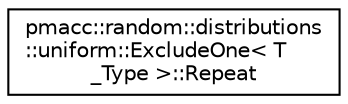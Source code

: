 digraph "Graphical Class Hierarchy"
{
 // LATEX_PDF_SIZE
  edge [fontname="Helvetica",fontsize="10",labelfontname="Helvetica",labelfontsize="10"];
  node [fontname="Helvetica",fontsize="10",shape=record];
  rankdir="LR";
  Node0 [label="pmacc::random::distributions\l::uniform::ExcludeOne\< T\l_Type \>::Repeat",height=0.2,width=0.4,color="black", fillcolor="white", style="filled",URL="$structpmacc_1_1random_1_1distributions_1_1uniform_1_1_exclude_one_1_1_repeat.html",tooltip="Loops until a random value inside the defined range is created."];
}
